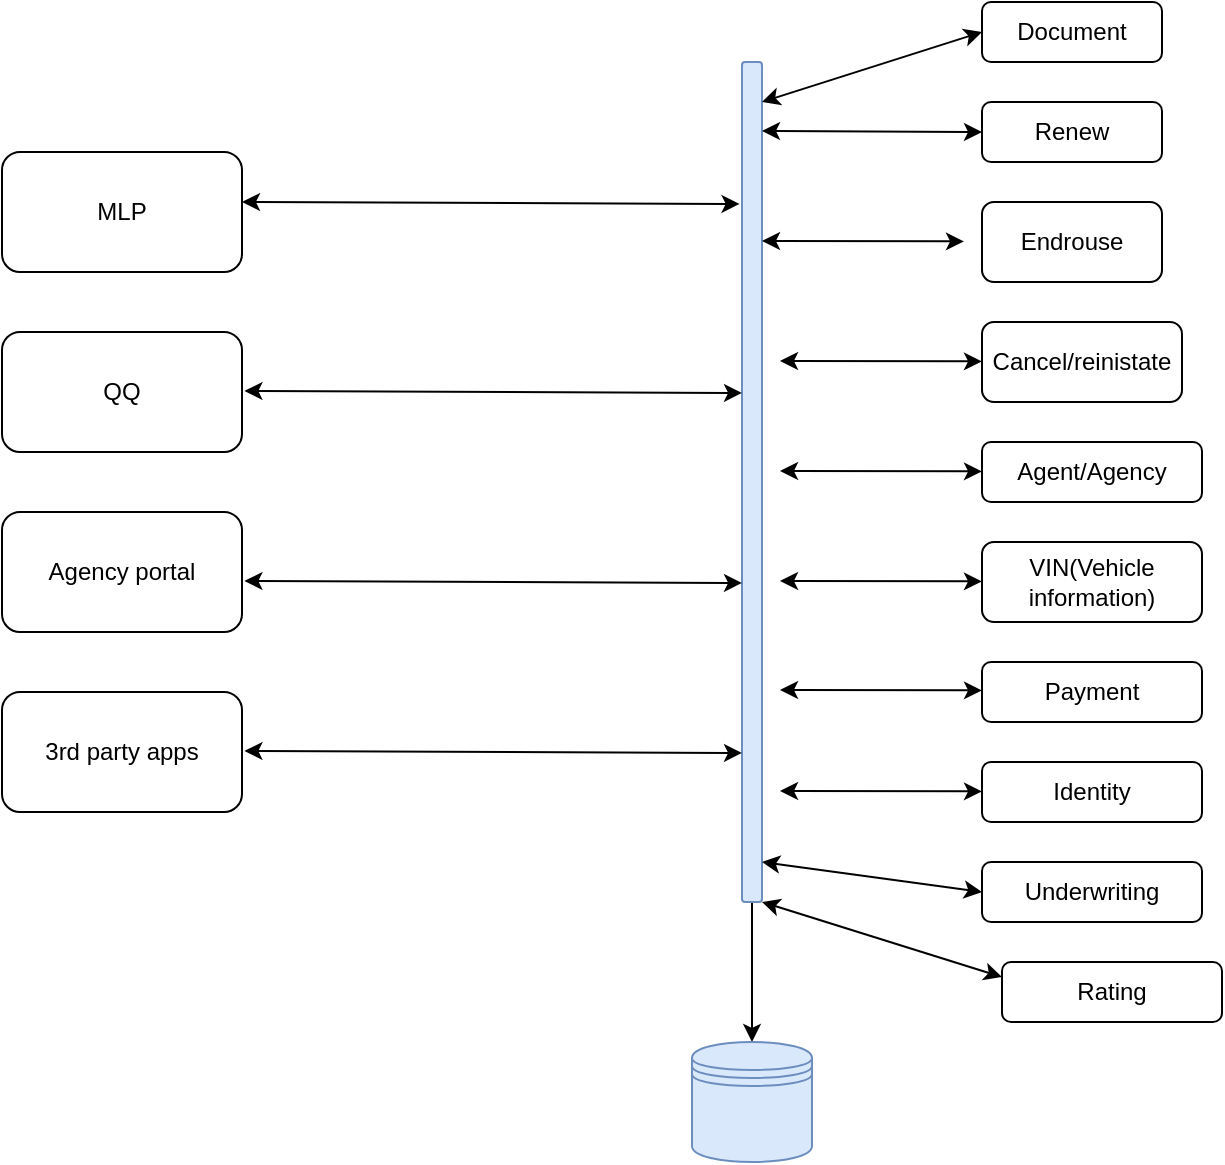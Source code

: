 <mxfile version="14.1.9" type="github"><diagram id="WNwqs76uAWCXijltQj0V" name="Page-1"><mxGraphModel dx="1038" dy="540" grid="1" gridSize="10" guides="1" tooltips="1" connect="1" arrows="1" fold="1" page="1" pageScale="1" pageWidth="850" pageHeight="1100" math="0" shadow="0"><root><mxCell id="0"/><mxCell id="1" parent="0"/><mxCell id="lCezspnuoQKdZOFVBlj4-37" style="edgeStyle=orthogonalEdgeStyle;rounded=0;orthogonalLoop=1;jettySize=auto;html=1;entryX=0.5;entryY=0;entryDx=0;entryDy=0;" edge="1" parent="1" source="lCezspnuoQKdZOFVBlj4-1" target="lCezspnuoQKdZOFVBlj4-35"><mxGeometry relative="1" as="geometry"/></mxCell><mxCell id="lCezspnuoQKdZOFVBlj4-1" value="" style="rounded=1;whiteSpace=wrap;html=1;fillColor=#dae8fc;strokeColor=#6c8ebf;" vertex="1" parent="1"><mxGeometry x="400" y="40" width="10" height="420" as="geometry"/></mxCell><mxCell id="lCezspnuoQKdZOFVBlj4-2" value="MLP" style="rounded=1;whiteSpace=wrap;html=1;" vertex="1" parent="1"><mxGeometry x="30" y="85" width="120" height="60" as="geometry"/></mxCell><mxCell id="lCezspnuoQKdZOFVBlj4-3" value="QQ" style="rounded=1;whiteSpace=wrap;html=1;" vertex="1" parent="1"><mxGeometry x="30" y="175" width="120" height="60" as="geometry"/></mxCell><mxCell id="lCezspnuoQKdZOFVBlj4-4" value="Rating" style="rounded=1;whiteSpace=wrap;html=1;" vertex="1" parent="1"><mxGeometry x="530" y="490" width="110" height="30" as="geometry"/></mxCell><mxCell id="lCezspnuoQKdZOFVBlj4-5" value="Underwriting" style="rounded=1;whiteSpace=wrap;html=1;" vertex="1" parent="1"><mxGeometry x="520" y="440" width="110" height="30" as="geometry"/></mxCell><mxCell id="lCezspnuoQKdZOFVBlj4-6" value="Identity" style="rounded=1;whiteSpace=wrap;html=1;" vertex="1" parent="1"><mxGeometry x="520" y="390" width="110" height="30" as="geometry"/></mxCell><mxCell id="lCezspnuoQKdZOFVBlj4-7" value="Payment" style="rounded=1;whiteSpace=wrap;html=1;" vertex="1" parent="1"><mxGeometry x="520" y="340" width="110" height="30" as="geometry"/></mxCell><mxCell id="lCezspnuoQKdZOFVBlj4-8" value="VIN(Vehicle information)" style="rounded=1;whiteSpace=wrap;html=1;" vertex="1" parent="1"><mxGeometry x="520" y="280" width="110" height="40" as="geometry"/></mxCell><mxCell id="lCezspnuoQKdZOFVBlj4-9" value="Agent/Agency" style="rounded=1;whiteSpace=wrap;html=1;" vertex="1" parent="1"><mxGeometry x="520" y="230" width="110" height="30" as="geometry"/></mxCell><mxCell id="lCezspnuoQKdZOFVBlj4-10" value="Cancel/reinistate" style="rounded=1;whiteSpace=wrap;html=1;" vertex="1" parent="1"><mxGeometry x="520" y="170" width="100" height="40" as="geometry"/></mxCell><mxCell id="lCezspnuoQKdZOFVBlj4-11" value="Endrouse" style="rounded=1;whiteSpace=wrap;html=1;" vertex="1" parent="1"><mxGeometry x="520" y="110" width="90" height="40" as="geometry"/></mxCell><mxCell id="lCezspnuoQKdZOFVBlj4-12" value="Renew" style="rounded=1;whiteSpace=wrap;html=1;" vertex="1" parent="1"><mxGeometry x="520" y="60" width="90" height="30" as="geometry"/></mxCell><mxCell id="lCezspnuoQKdZOFVBlj4-13" value="Document" style="rounded=1;whiteSpace=wrap;html=1;" vertex="1" parent="1"><mxGeometry x="520" y="10" width="90" height="30" as="geometry"/></mxCell><mxCell id="lCezspnuoQKdZOFVBlj4-14" value="3rd party apps" style="rounded=1;whiteSpace=wrap;html=1;" vertex="1" parent="1"><mxGeometry x="30" y="355" width="120" height="60" as="geometry"/></mxCell><mxCell id="lCezspnuoQKdZOFVBlj4-15" value="Agency portal" style="rounded=1;whiteSpace=wrap;html=1;" vertex="1" parent="1"><mxGeometry x="30" y="265" width="120" height="60" as="geometry"/></mxCell><mxCell id="lCezspnuoQKdZOFVBlj4-20" value="" style="endArrow=classic;startArrow=classic;html=1;entryX=0;entryY=0.5;entryDx=0;entryDy=0;" edge="1" parent="1" target="lCezspnuoQKdZOFVBlj4-13"><mxGeometry width="50" height="50" relative="1" as="geometry"><mxPoint x="410" y="60" as="sourcePoint"/><mxPoint x="460" y="10" as="targetPoint"/></mxGeometry></mxCell><mxCell id="lCezspnuoQKdZOFVBlj4-22" value="" style="endArrow=classic;startArrow=classic;html=1;exitX=1.4;exitY=0.19;exitDx=0;exitDy=0;exitPerimeter=0;" edge="1" parent="1"><mxGeometry width="50" height="50" relative="1" as="geometry"><mxPoint x="410" y="129.5" as="sourcePoint"/><mxPoint x="511" y="129.7" as="targetPoint"/></mxGeometry></mxCell><mxCell id="lCezspnuoQKdZOFVBlj4-23" value="" style="endArrow=classic;startArrow=classic;html=1;entryX=0;entryY=0.5;entryDx=0;entryDy=0;exitX=1.4;exitY=0.19;exitDx=0;exitDy=0;exitPerimeter=0;" edge="1" parent="1" target="lCezspnuoQKdZOFVBlj4-12"><mxGeometry width="50" height="50" relative="1" as="geometry"><mxPoint x="410" y="74.5" as="sourcePoint"/><mxPoint x="511.2" y="74.7" as="targetPoint"/></mxGeometry></mxCell><mxCell id="lCezspnuoQKdZOFVBlj4-24" value="" style="endArrow=classic;startArrow=classic;html=1;exitX=1.4;exitY=0.19;exitDx=0;exitDy=0;exitPerimeter=0;" edge="1" parent="1"><mxGeometry width="50" height="50" relative="1" as="geometry"><mxPoint x="419" y="189.5" as="sourcePoint"/><mxPoint x="520" y="189.7" as="targetPoint"/></mxGeometry></mxCell><mxCell id="lCezspnuoQKdZOFVBlj4-25" value="" style="endArrow=classic;startArrow=classic;html=1;exitX=1.4;exitY=0.19;exitDx=0;exitDy=0;exitPerimeter=0;" edge="1" parent="1"><mxGeometry width="50" height="50" relative="1" as="geometry"><mxPoint x="419" y="244.5" as="sourcePoint"/><mxPoint x="520" y="244.7" as="targetPoint"/></mxGeometry></mxCell><mxCell id="lCezspnuoQKdZOFVBlj4-26" value="" style="endArrow=classic;startArrow=classic;html=1;exitX=1.4;exitY=0.19;exitDx=0;exitDy=0;exitPerimeter=0;" edge="1" parent="1"><mxGeometry width="50" height="50" relative="1" as="geometry"><mxPoint x="419" y="299.5" as="sourcePoint"/><mxPoint x="520" y="299.7" as="targetPoint"/></mxGeometry></mxCell><mxCell id="lCezspnuoQKdZOFVBlj4-27" value="" style="endArrow=classic;startArrow=classic;html=1;exitX=1.4;exitY=0.19;exitDx=0;exitDy=0;exitPerimeter=0;" edge="1" parent="1"><mxGeometry width="50" height="50" relative="1" as="geometry"><mxPoint x="419" y="354" as="sourcePoint"/><mxPoint x="520" y="354.2" as="targetPoint"/></mxGeometry></mxCell><mxCell id="lCezspnuoQKdZOFVBlj4-28" value="" style="endArrow=classic;startArrow=classic;html=1;exitX=1.4;exitY=0.19;exitDx=0;exitDy=0;exitPerimeter=0;" edge="1" parent="1"><mxGeometry width="50" height="50" relative="1" as="geometry"><mxPoint x="419" y="404.5" as="sourcePoint"/><mxPoint x="520" y="404.7" as="targetPoint"/></mxGeometry></mxCell><mxCell id="lCezspnuoQKdZOFVBlj4-29" value="" style="endArrow=classic;startArrow=classic;html=1;exitX=1.4;exitY=0.19;exitDx=0;exitDy=0;exitPerimeter=0;entryX=0;entryY=0.5;entryDx=0;entryDy=0;" edge="1" parent="1" target="lCezspnuoQKdZOFVBlj4-5"><mxGeometry width="50" height="50" relative="1" as="geometry"><mxPoint x="410" y="440" as="sourcePoint"/><mxPoint x="511" y="440.2" as="targetPoint"/></mxGeometry></mxCell><mxCell id="lCezspnuoQKdZOFVBlj4-30" value="" style="endArrow=classic;startArrow=classic;html=1;exitX=1.4;exitY=0.19;exitDx=0;exitDy=0;exitPerimeter=0;entryX=0;entryY=0.25;entryDx=0;entryDy=0;" edge="1" parent="1" target="lCezspnuoQKdZOFVBlj4-4"><mxGeometry width="50" height="50" relative="1" as="geometry"><mxPoint x="410" y="460" as="sourcePoint"/><mxPoint x="520" y="475" as="targetPoint"/></mxGeometry></mxCell><mxCell id="lCezspnuoQKdZOFVBlj4-31" value="" style="endArrow=classic;startArrow=classic;html=1;exitX=1.4;exitY=0.19;exitDx=0;exitDy=0;exitPerimeter=0;entryX=-0.12;entryY=0.169;entryDx=0;entryDy=0;entryPerimeter=0;" edge="1" parent="1" target="lCezspnuoQKdZOFVBlj4-1"><mxGeometry width="50" height="50" relative="1" as="geometry"><mxPoint x="150" y="110" as="sourcePoint"/><mxPoint x="251" y="110.2" as="targetPoint"/></mxGeometry></mxCell><mxCell id="lCezspnuoQKdZOFVBlj4-32" value="" style="endArrow=classic;startArrow=classic;html=1;exitX=1.4;exitY=0.19;exitDx=0;exitDy=0;exitPerimeter=0;entryX=-0.12;entryY=0.169;entryDx=0;entryDy=0;entryPerimeter=0;" edge="1" parent="1"><mxGeometry width="50" height="50" relative="1" as="geometry"><mxPoint x="151.2" y="204.5" as="sourcePoint"/><mxPoint x="400.0" y="205.48" as="targetPoint"/></mxGeometry></mxCell><mxCell id="lCezspnuoQKdZOFVBlj4-33" value="" style="endArrow=classic;startArrow=classic;html=1;exitX=1.4;exitY=0.19;exitDx=0;exitDy=0;exitPerimeter=0;entryX=-0.12;entryY=0.169;entryDx=0;entryDy=0;entryPerimeter=0;" edge="1" parent="1"><mxGeometry width="50" height="50" relative="1" as="geometry"><mxPoint x="151.2" y="299.5" as="sourcePoint"/><mxPoint x="400" y="300.48" as="targetPoint"/></mxGeometry></mxCell><mxCell id="lCezspnuoQKdZOFVBlj4-34" value="" style="endArrow=classic;startArrow=classic;html=1;exitX=1.4;exitY=0.19;exitDx=0;exitDy=0;exitPerimeter=0;entryX=-0.12;entryY=0.169;entryDx=0;entryDy=0;entryPerimeter=0;" edge="1" parent="1"><mxGeometry width="50" height="50" relative="1" as="geometry"><mxPoint x="151.2" y="384.5" as="sourcePoint"/><mxPoint x="400" y="385.48" as="targetPoint"/></mxGeometry></mxCell><mxCell id="lCezspnuoQKdZOFVBlj4-35" value="" style="shape=datastore;whiteSpace=wrap;html=1;fillColor=#dae8fc;strokeColor=#6c8ebf;" vertex="1" parent="1"><mxGeometry x="375" y="530" width="60" height="60" as="geometry"/></mxCell></root></mxGraphModel></diagram></mxfile>